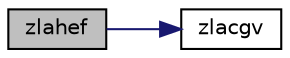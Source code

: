 digraph "zlahef"
{
 // LATEX_PDF_SIZE
  edge [fontname="Helvetica",fontsize="10",labelfontname="Helvetica",labelfontsize="10"];
  node [fontname="Helvetica",fontsize="10",shape=record];
  rankdir="LR";
  Node1 [label="zlahef",height=0.2,width=0.4,color="black", fillcolor="grey75", style="filled", fontcolor="black",tooltip="ZLAHEF computes a partial factorization of a complex Hermitian indefinite matrix using the Bunch-Kauf..."];
  Node1 -> Node2 [color="midnightblue",fontsize="10",style="solid",fontname="Helvetica"];
  Node2 [label="zlacgv",height=0.2,width=0.4,color="black", fillcolor="white", style="filled",URL="$zlacgv_8f.html#ad2595ab7c6b89e1ff2e9d05542431719",tooltip="ZLACGV conjugates a complex vector."];
}
